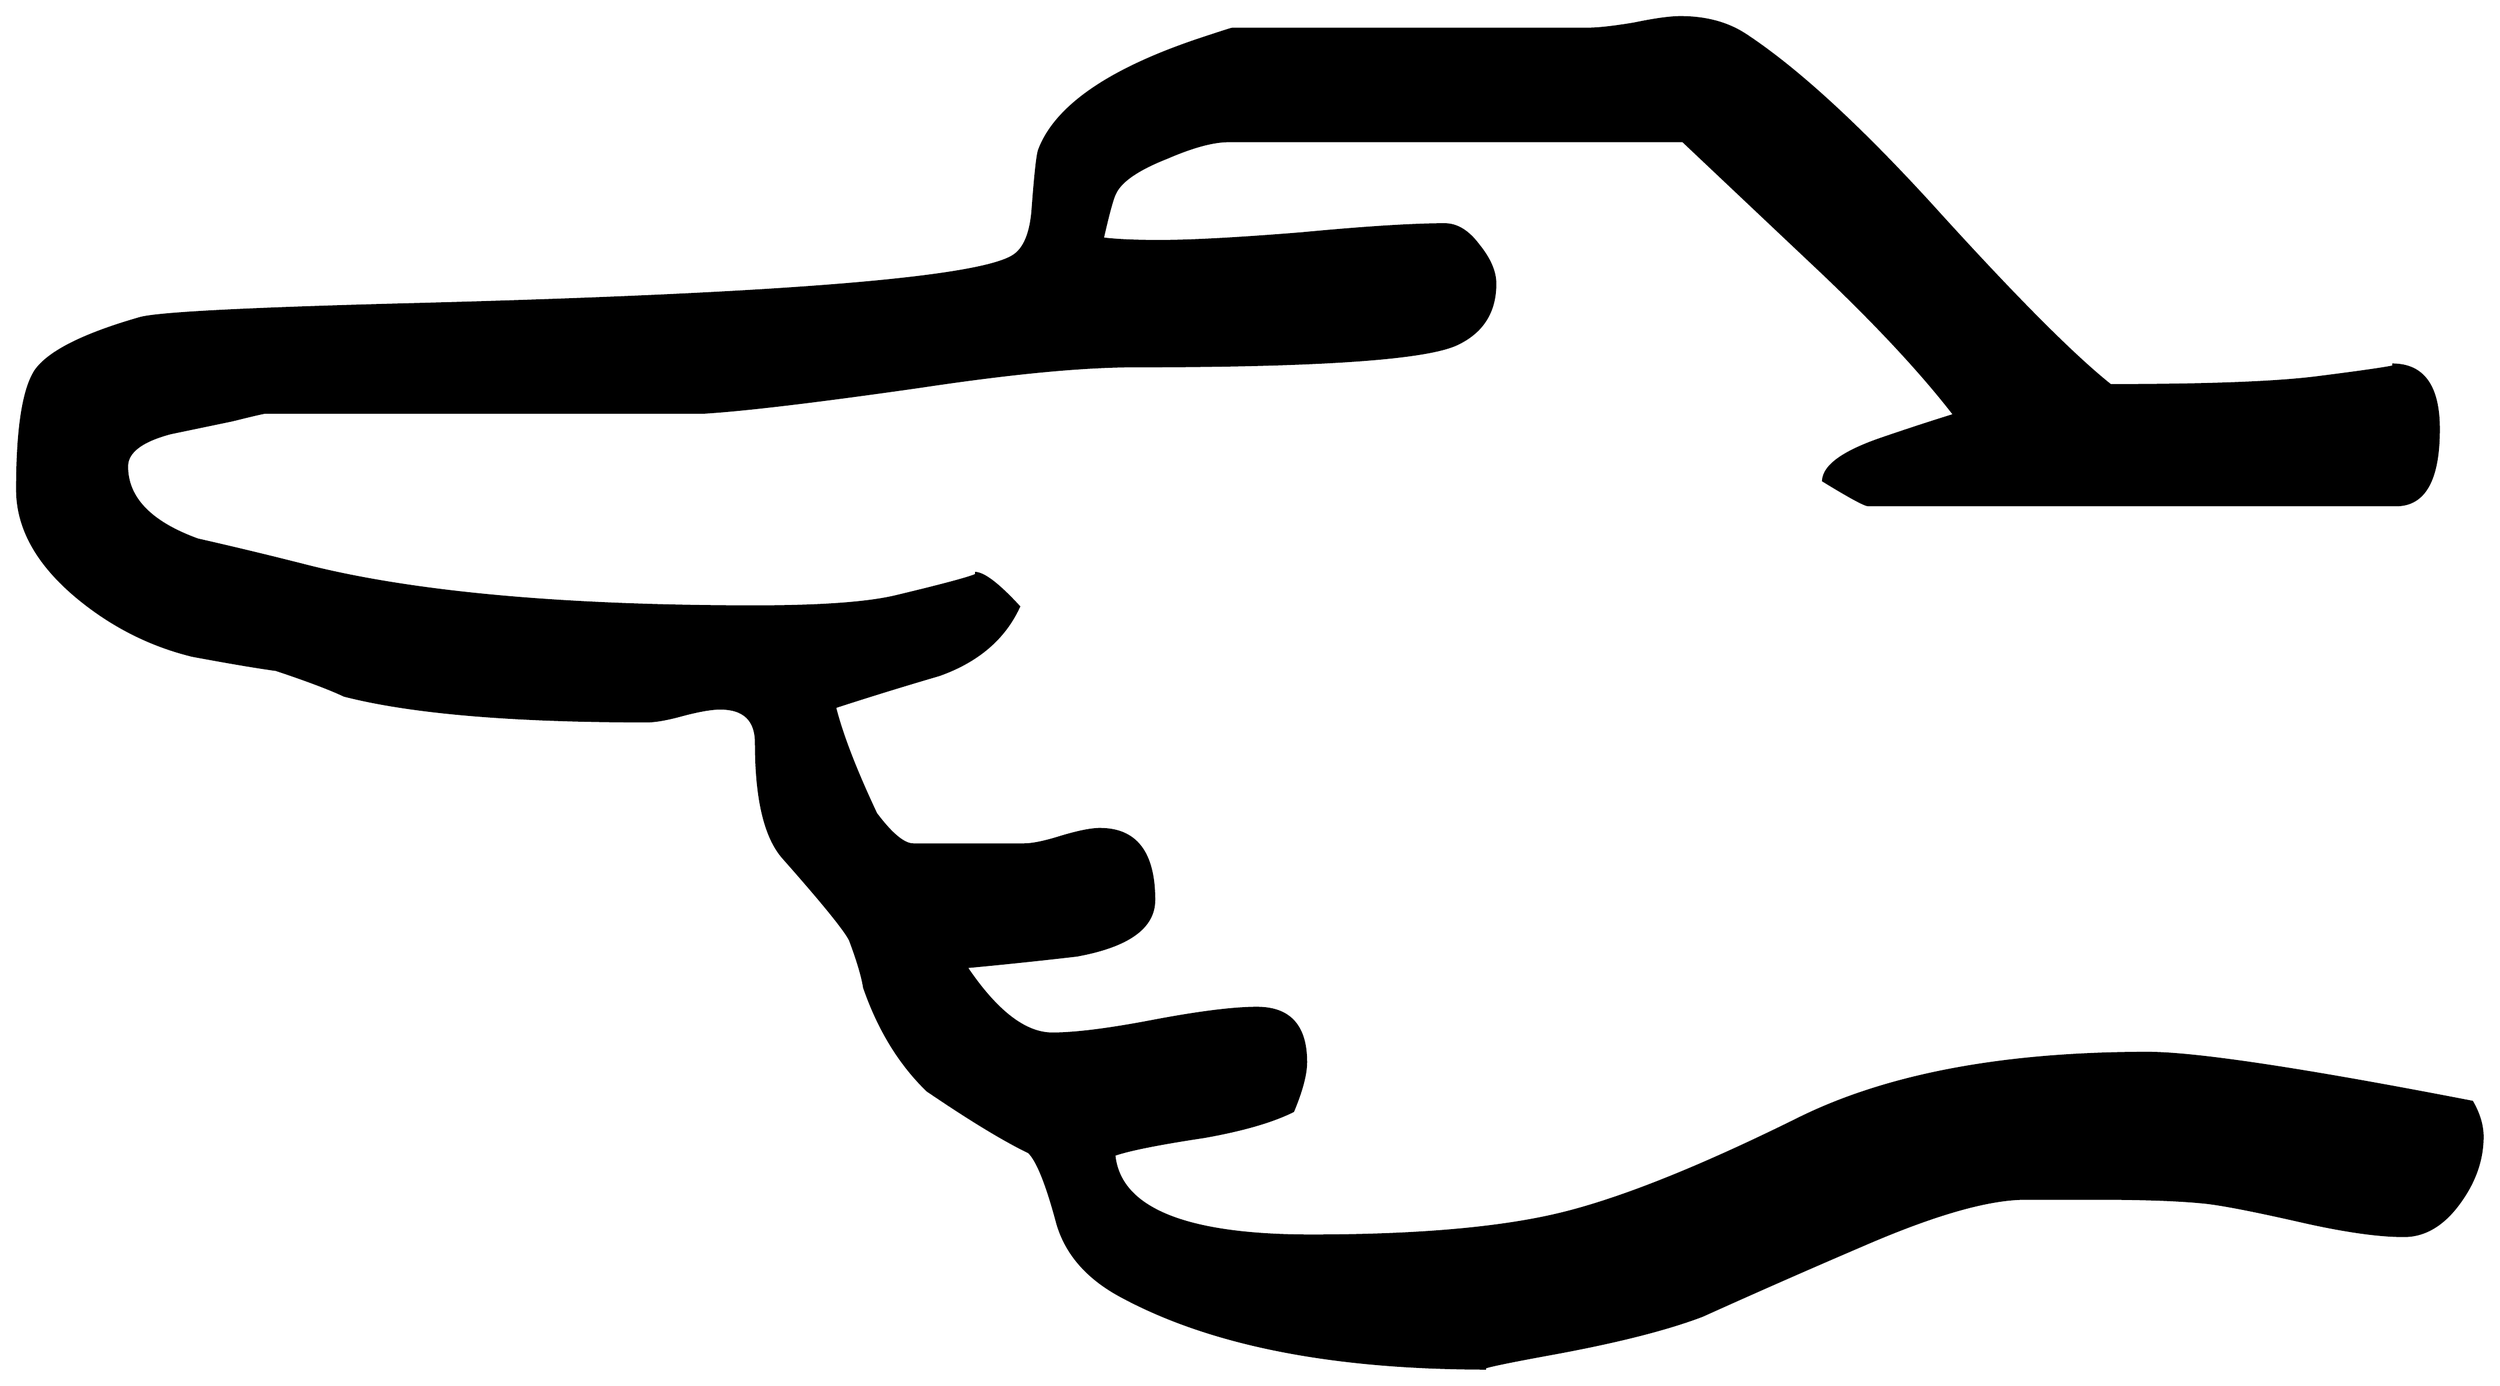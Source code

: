 


\begin{tikzpicture}[y=0.80pt, x=0.80pt, yscale=-1.0, xscale=1.0, inner sep=0pt, outer sep=0pt]
\begin{scope}[shift={(100.0,1759.0)},nonzero rule]
  \path[draw=.,fill=.,line width=1.600pt] (1997.0,-290.0) ..
    controls (1997.0,-272.667) and (1991.333,-256.0) ..
    (1980.0,-240.0) .. controls (1967.333,-222.0) and
    (1952.667,-213.0) .. (1936.0,-213.0) .. controls
    (1916.667,-213.0) and (1890.667,-216.667) .. (1858.0,-224.0) ..
    controls (1820.0,-232.667) and (1794.333,-237.667) ..
    (1781.0,-239.0) .. controls (1761.667,-241.0) and
    (1734.0,-242.0) .. (1698.0,-242.0) -- (1642.0,-242.0) ..
    controls (1613.333,-242.0) and (1571.333,-230.0) ..
    (1516.0,-206.0) .. controls (1474.0,-188.0) and
    (1432.333,-169.667) .. (1391.0,-151.0) .. controls
    (1363.0,-140.333) and (1323.333,-130.333) .. (1272.0,-121.0) ..
    controls (1232.0,-113.667) and (1215.667,-110.0) ..
    (1223.0,-110.0) .. controls (1102.333,-110.0) and
    (1007.333,-129.0) .. (938.0,-167.0) .. controls (912.667,-181.0)
    and (896.667,-199.667) .. (890.0,-223.0) .. controls
    (882.0,-253.0) and (874.667,-271.333) .. (868.0,-278.0) ..
    controls (848.667,-287.333) and (822.333,-303.333) .. (789.0,-326.0)
    .. controls (767.667,-346.667) and (751.333,-373.333) ..
    (740.0,-406.0) .. controls (738.667,-414.667) and (735.0,-427.0)
    .. (729.0,-443.0) .. controls (725.0,-451.0) and
    (707.667,-472.333) .. (677.0,-507.0) .. controls (663.0,-523.0)
    and (656.0,-552.667) .. (656.0,-596.0) .. controls
    (656.0,-614.0) and (646.667,-623.0) .. (628.0,-623.0) ..
    controls (621.333,-623.0) and (611.667,-621.333) .. (599.0,-618.0)
    .. controls (587.0,-614.667) and (577.667,-613.0) ..
    (571.0,-613.0) .. controls (466.333,-613.0) and (388.0,-619.667)
    .. (336.0,-633.0) .. controls (324.667,-638.333) and
    (307.0,-645.0) .. (283.0,-653.0) .. controls (268.333,-655.0)
    and (246.667,-658.667) .. (218.0,-664.0) .. controls
    (185.333,-672.0) and (155.667,-687.0) .. (129.0,-709.0) ..
    controls (97.667,-735.0) and (82.0,-763.0) .. (82.0,-793.0) ..
    controls (82.0,-839.667) and (86.667,-870.333) .. (96.0,-885.0) ..
    controls (106.0,-899.667) and (133.0,-913.333) .. (177.0,-926.0)
    .. controls (190.333,-930.0) and (262.0,-933.667) ..
    (392.0,-937.0) .. controls (671.333,-944.333) and (825.667,-956.667)
    .. (855.0,-974.0) .. controls (864.333,-979.333) and
    (869.667,-992.0) .. (871.0,-1012.0) .. controls
    (873.0,-1038.667) and (874.667,-1053.667) .. (876.0,-1057.0) ..
    controls (888.667,-1090.333) and (929.333,-1118.667) ..
    (998.0,-1142.0) .. controls (1016.0,-1148.0) and
    (1025.333,-1151.0) .. (1026.0,-1151.0) -- (1302.0,-1151.0) ..
    controls (1310.0,-1151.0) and (1322.0,-1152.333) ..
    (1338.0,-1155.0) .. controls (1354.0,-1158.333) and
    (1366.0,-1160.0) .. (1374.0,-1160.0) .. controls
    (1394.0,-1160.0) and (1411.0,-1155.333) .. (1425.0,-1146.0) ..
    controls (1464.333,-1120.0) and (1512.333,-1076.0) ..
    (1569.0,-1014.0) .. controls (1632.333,-944.0) and
    (1678.667,-897.333) .. (1708.0,-874.0) .. controls
    (1782.667,-874.0) and (1836.0,-876.0) .. (1868.0,-880.0) ..
    controls (1920.667,-886.667) and (1940.333,-890.0) ..
    (1927.0,-890.0) .. controls (1951.0,-890.0) and
    (1963.0,-873.333) .. (1963.0,-840.0) .. controls
    (1963.0,-800.667) and (1952.0,-781.0) .. (1930.0,-781.0) --
    (1520.0,-781.0) .. controls (1517.333,-781.0) and
    (1505.667,-787.333) .. (1485.0,-800.0) .. controls
    (1485.667,-811.333) and (1500.333,-822.0) .. (1529.0,-832.0) ..
    controls (1548.333,-838.667) and (1567.667,-845.0) ..
    (1587.0,-851.0) .. controls (1562.333,-883.0) and
    (1528.333,-919.667) .. (1485.0,-961.0) .. controls
    (1449.0,-995.0) and (1412.667,-1029.333) .. (1376.0,-1064.0) --
    (1023.0,-1064.0) .. controls (1011.0,-1064.0) and
    (995.0,-1059.667) .. (975.0,-1051.0) .. controls
    (953.0,-1042.333) and (939.667,-1033.333) .. (935.0,-1024.0) ..
    controls (933.0,-1020.667) and (929.667,-1008.667) ..
    (925.0,-988.0) .. controls (935.667,-986.667) and (950.333,-986.0)
    .. (969.0,-986.0) .. controls (993.667,-986.0) and
    (1030.667,-988.0) .. (1080.0,-992.0) .. controls
    (1129.333,-996.667) and (1166.333,-999.0) .. (1191.0,-999.0) ..
    controls (1200.333,-999.0) and (1209.0,-993.667) ..
    (1217.0,-983.0) .. controls (1225.667,-972.333) and
    (1230.0,-962.333) .. (1230.0,-953.0) .. controls
    (1230.0,-931.0) and (1220.0,-915.333) .. (1200.0,-906.0) ..
    controls (1175.333,-894.667) and (1092.0,-889.0) ..
    (950.0,-889.0) .. controls (909.333,-889.0) and (853.667,-883.667)
    .. (783.0,-873.0) .. controls (703.667,-861.667) and
    (648.0,-855.0) .. (616.0,-853.0) .. controls (616.0,-853.0)
    and (584.333,-853.0) .. (521.0,-853.0) -- (275.0,-853.0) ..
    controls (273.667,-853.0) and (265.0,-851.0) .. (249.0,-847.0)
    .. controls (233.0,-843.667) and (217.0,-840.333) ..
    (201.0,-837.0) .. controls (178.333,-831.0) and (167.0,-822.333)
    .. (167.0,-811.0) .. controls (167.0,-786.333) and
    (185.333,-767.333) .. (222.0,-754.0) .. controls (251.333,-747.333)
    and (280.333,-740.333) .. (309.0,-733.0) .. controls
    (392.333,-712.333) and (507.667,-702.0) .. (655.0,-702.0) ..
    controls (706.333,-702.0) and (743.0,-704.667) .. (765.0,-710.0)
    .. controls (815.0,-722.0) and (835.333,-728.0) ..
    (826.0,-728.0) .. controls (832.667,-728.0) and (844.0,-719.333)
    .. (860.0,-702.0) .. controls (848.667,-677.333) and
    (828.0,-659.667) .. (798.0,-649.0) .. controls (770.667,-641.0)
    and (743.667,-632.667) .. (717.0,-624.0) .. controls
    (722.333,-602.667) and (733.0,-575.0) .. (749.0,-541.0) ..
    controls (761.0,-525.0) and (770.667,-517.0) .. (778.0,-517.0)
    -- (864.0,-517.0) .. controls (870.667,-517.0) and
    (880.333,-519.0) .. (893.0,-523.0) .. controls (906.333,-527.0)
    and (916.333,-529.0) .. (923.0,-529.0) .. controls
    (951.0,-529.0) and (965.0,-510.667) .. (965.0,-474.0) ..
    controls (965.0,-452.667) and (945.0,-438.333) .. (905.0,-431.0)
    .. controls (876.333,-427.667) and (847.667,-424.667) ..
    (819.0,-422.0) .. controls (842.333,-387.333) and (864.667,-370.0)
    .. (886.0,-370.0) .. controls (904.0,-370.0) and
    (930.333,-373.333) .. (965.0,-380.0) .. controls (1000.333,-386.667)
    and (1027.0,-390.0) .. (1045.0,-390.0) .. controls
    (1070.333,-390.0) and (1083.0,-376.0) .. (1083.0,-348.0) ..
    controls (1083.0,-338.667) and (1079.667,-326.0) ..
    (1073.0,-310.0) .. controls (1057.0,-302.0) and
    (1034.0,-295.333) .. (1004.0,-290.0) .. controls
    (968.667,-284.667) and (945.333,-280.0) .. (934.0,-276.0) ..
    controls (938.0,-234.0) and (989.0,-213.0) ..
    (1087.0,-213.0) .. controls (1169.667,-213.0) and
    (1234.333,-218.667) .. (1281.0,-230.0) .. controls
    (1327.667,-241.333) and (1389.333,-266.0) .. (1466.0,-304.0) ..
    controls (1534.667,-338.0) and (1625.0,-355.0) ..
    (1737.0,-355.0) .. controls (1774.333,-355.0) and
    (1858.333,-342.333) .. (1989.0,-317.0) .. controls
    (1994.333,-307.667) and (1997.0,-298.667) .. (1997.0,-290.0) --
    cycle;
\end{scope}

\end{tikzpicture}

